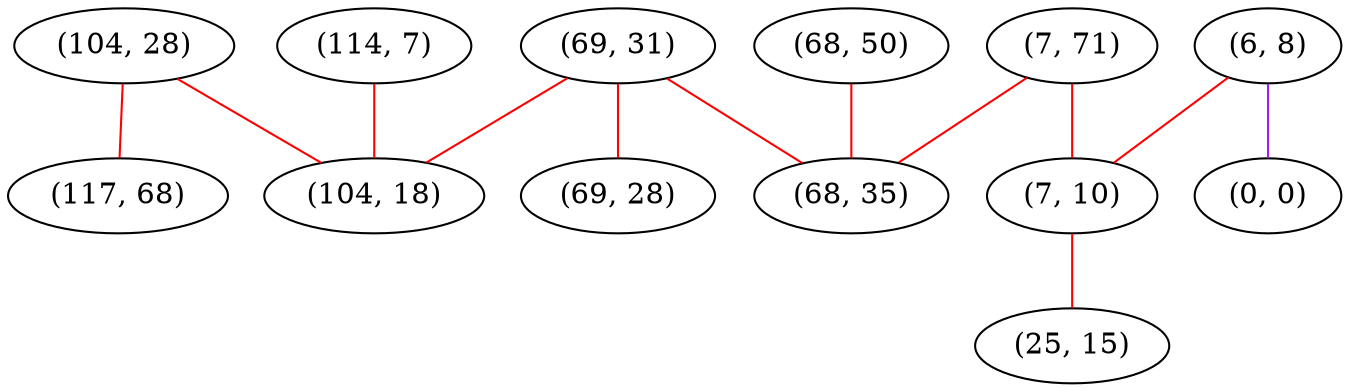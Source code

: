 graph "" {
"(69, 31)";
"(6, 8)";
"(68, 50)";
"(104, 28)";
"(7, 71)";
"(114, 7)";
"(7, 10)";
"(117, 68)";
"(0, 0)";
"(104, 18)";
"(68, 35)";
"(25, 15)";
"(69, 28)";
"(69, 31)" -- "(69, 28)"  [color=red, key=0, weight=1];
"(69, 31)" -- "(104, 18)"  [color=red, key=0, weight=1];
"(69, 31)" -- "(68, 35)"  [color=red, key=0, weight=1];
"(6, 8)" -- "(0, 0)"  [color=purple, key=0, weight=4];
"(6, 8)" -- "(7, 10)"  [color=red, key=0, weight=1];
"(68, 50)" -- "(68, 35)"  [color=red, key=0, weight=1];
"(104, 28)" -- "(117, 68)"  [color=red, key=0, weight=1];
"(104, 28)" -- "(104, 18)"  [color=red, key=0, weight=1];
"(7, 71)" -- "(68, 35)"  [color=red, key=0, weight=1];
"(7, 71)" -- "(7, 10)"  [color=red, key=0, weight=1];
"(114, 7)" -- "(104, 18)"  [color=red, key=0, weight=1];
"(7, 10)" -- "(25, 15)"  [color=red, key=0, weight=1];
}

